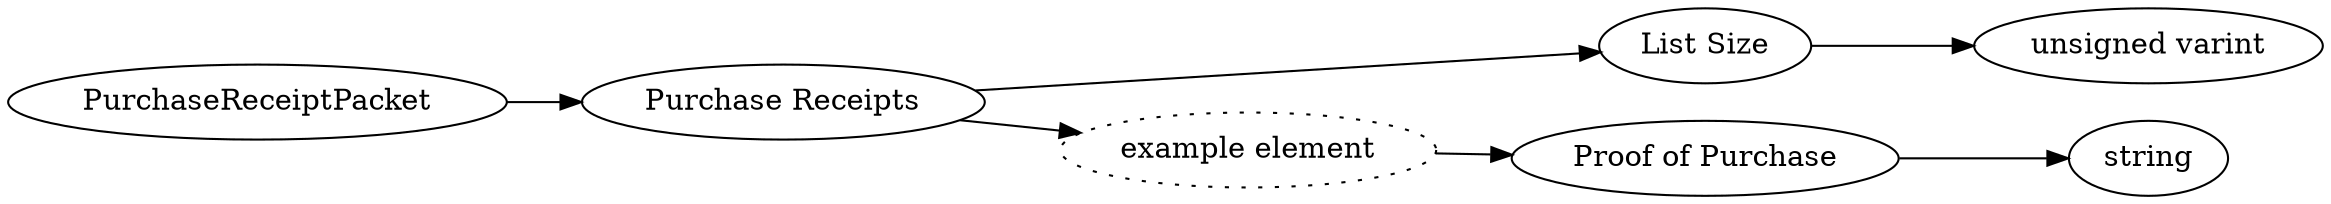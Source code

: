 digraph "PurchaseReceiptPacket" {
rankdir = LR
0
0 -> 1
1 -> 2
2 -> 3
1 -> 4
4 -> 5
5 -> 6

0 [label="PurchaseReceiptPacket",comment="name: \"PurchaseReceiptPacket\", typeName: \"\", id: 0, branchId: 92, recurseId: -1, attributes: 0, notes: \"\""];
1 [label="Purchase Receipts",comment="name: \"Purchase Receipts\", typeName: \"\", id: 1, branchId: 0, recurseId: -1, attributes: 8, notes: \"\""];
2 [label="List Size",comment="name: \"List Size\", typeName: \"\", id: 2, branchId: 0, recurseId: -1, attributes: 0, notes: \"\""];
3 [label="unsigned varint",comment="name: \"unsigned varint\", typeName: \"\", id: 3, branchId: 0, recurseId: -1, attributes: 512, notes: \"\""];
4 [label="example element",style=dotted,comment="name: \"example element\", typeName: \"\", id: 4, branchId: 0, recurseId: -1, attributes: 16, notes: \"\""];
5 [label="Proof of Purchase",comment="name: \"Proof of Purchase\", typeName: \"\", id: 5, branchId: 0, recurseId: -1, attributes: 0, notes: \"\""];
6 [label="string",comment="name: \"string\", typeName: \"\", id: 6, branchId: 0, recurseId: -1, attributes: 512, notes: \"\""];
{ rank = max;3;6}

}
